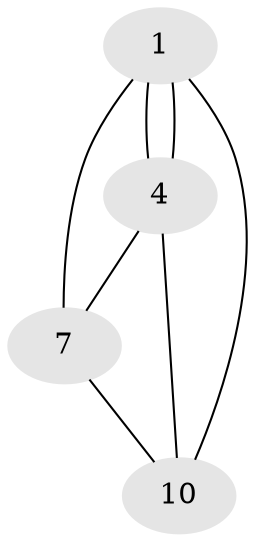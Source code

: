 // Generated by graph-tools (version 1.1) at 2025/46/02/15/25 05:46:28]
// undirected, 4 vertices, 7 edges
graph export_dot {
graph [start="1"]
  node [color=gray90,style=filled];
  1 [super="+2+3+6+16+17"];
  4 [super="+5+8+12+14+15"];
  7 [super="+9"];
  10 [super="+13+16"];
  1 -- 4;
  1 -- 4;
  1 -- 7;
  1 -- 10;
  4 -- 7;
  4 -- 10;
  7 -- 10;
}
